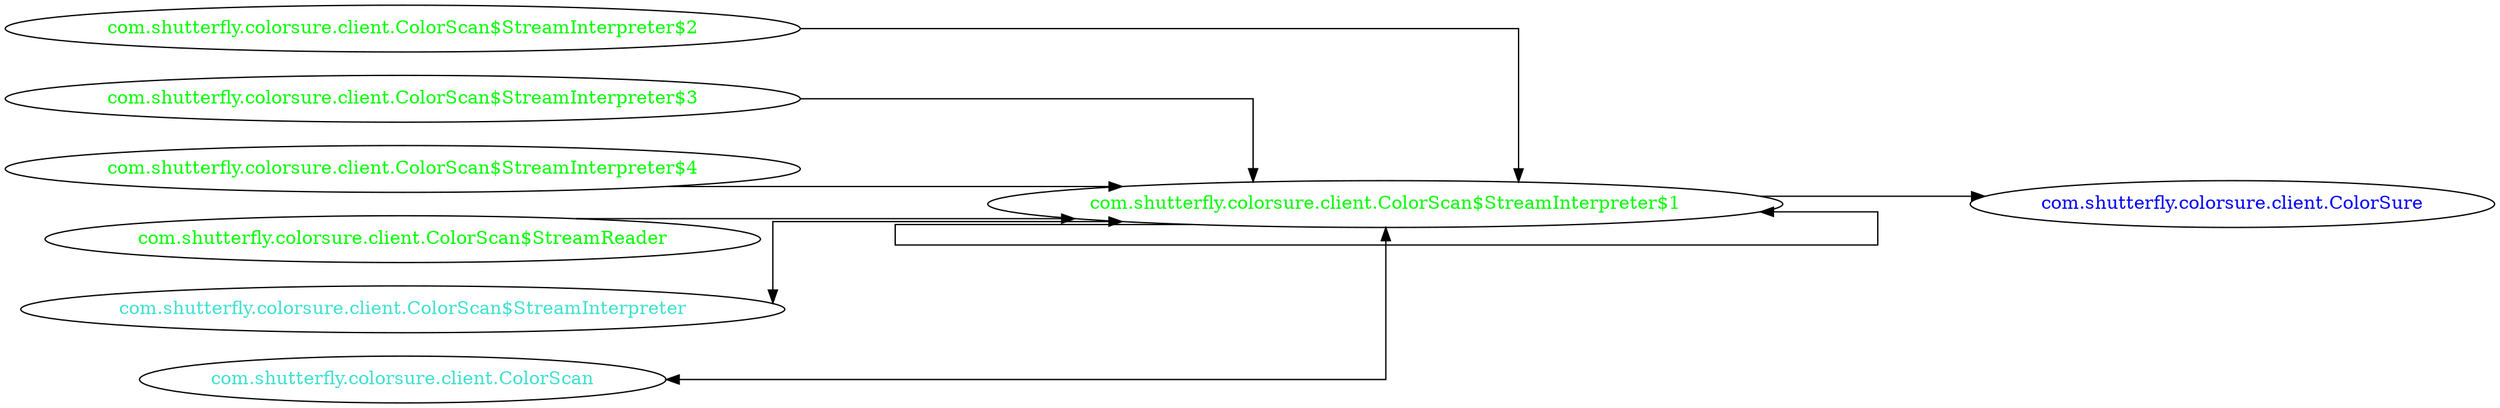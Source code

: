 digraph dependencyGraph {
 concentrate=true;
 ranksep="2.0";
 rankdir="LR"; 
 splines="ortho";
"com.shutterfly.colorsure.client.ColorScan$StreamInterpreter$1" [fontcolor="red"];
"com.shutterfly.colorsure.client.ColorSure" [ fontcolor="blue" ];
"com.shutterfly.colorsure.client.ColorScan$StreamInterpreter$1"->"com.shutterfly.colorsure.client.ColorSure";
"com.shutterfly.colorsure.client.ColorScan$StreamInterpreter$1" [ fontcolor="green" ];
"com.shutterfly.colorsure.client.ColorScan$StreamInterpreter$1"->"com.shutterfly.colorsure.client.ColorScan$StreamInterpreter$1";
"com.shutterfly.colorsure.client.ColorScan$StreamInterpreter$2" [ fontcolor="green" ];
"com.shutterfly.colorsure.client.ColorScan$StreamInterpreter$2"->"com.shutterfly.colorsure.client.ColorScan$StreamInterpreter$1";
"com.shutterfly.colorsure.client.ColorScan$StreamInterpreter$3" [ fontcolor="green" ];
"com.shutterfly.colorsure.client.ColorScan$StreamInterpreter$3"->"com.shutterfly.colorsure.client.ColorScan$StreamInterpreter$1";
"com.shutterfly.colorsure.client.ColorScan$StreamInterpreter$4" [ fontcolor="green" ];
"com.shutterfly.colorsure.client.ColorScan$StreamInterpreter$4"->"com.shutterfly.colorsure.client.ColorScan$StreamInterpreter$1";
"com.shutterfly.colorsure.client.ColorScan$StreamReader" [ fontcolor="green" ];
"com.shutterfly.colorsure.client.ColorScan$StreamReader"->"com.shutterfly.colorsure.client.ColorScan$StreamInterpreter$1";
"com.shutterfly.colorsure.client.ColorScan$StreamInterpreter" [ fontcolor="turquoise" ];
"com.shutterfly.colorsure.client.ColorScan$StreamInterpreter"->"com.shutterfly.colorsure.client.ColorScan$StreamInterpreter$1" [dir=both];
"com.shutterfly.colorsure.client.ColorScan" [ fontcolor="turquoise" ];
"com.shutterfly.colorsure.client.ColorScan"->"com.shutterfly.colorsure.client.ColorScan$StreamInterpreter$1" [dir=both];
}